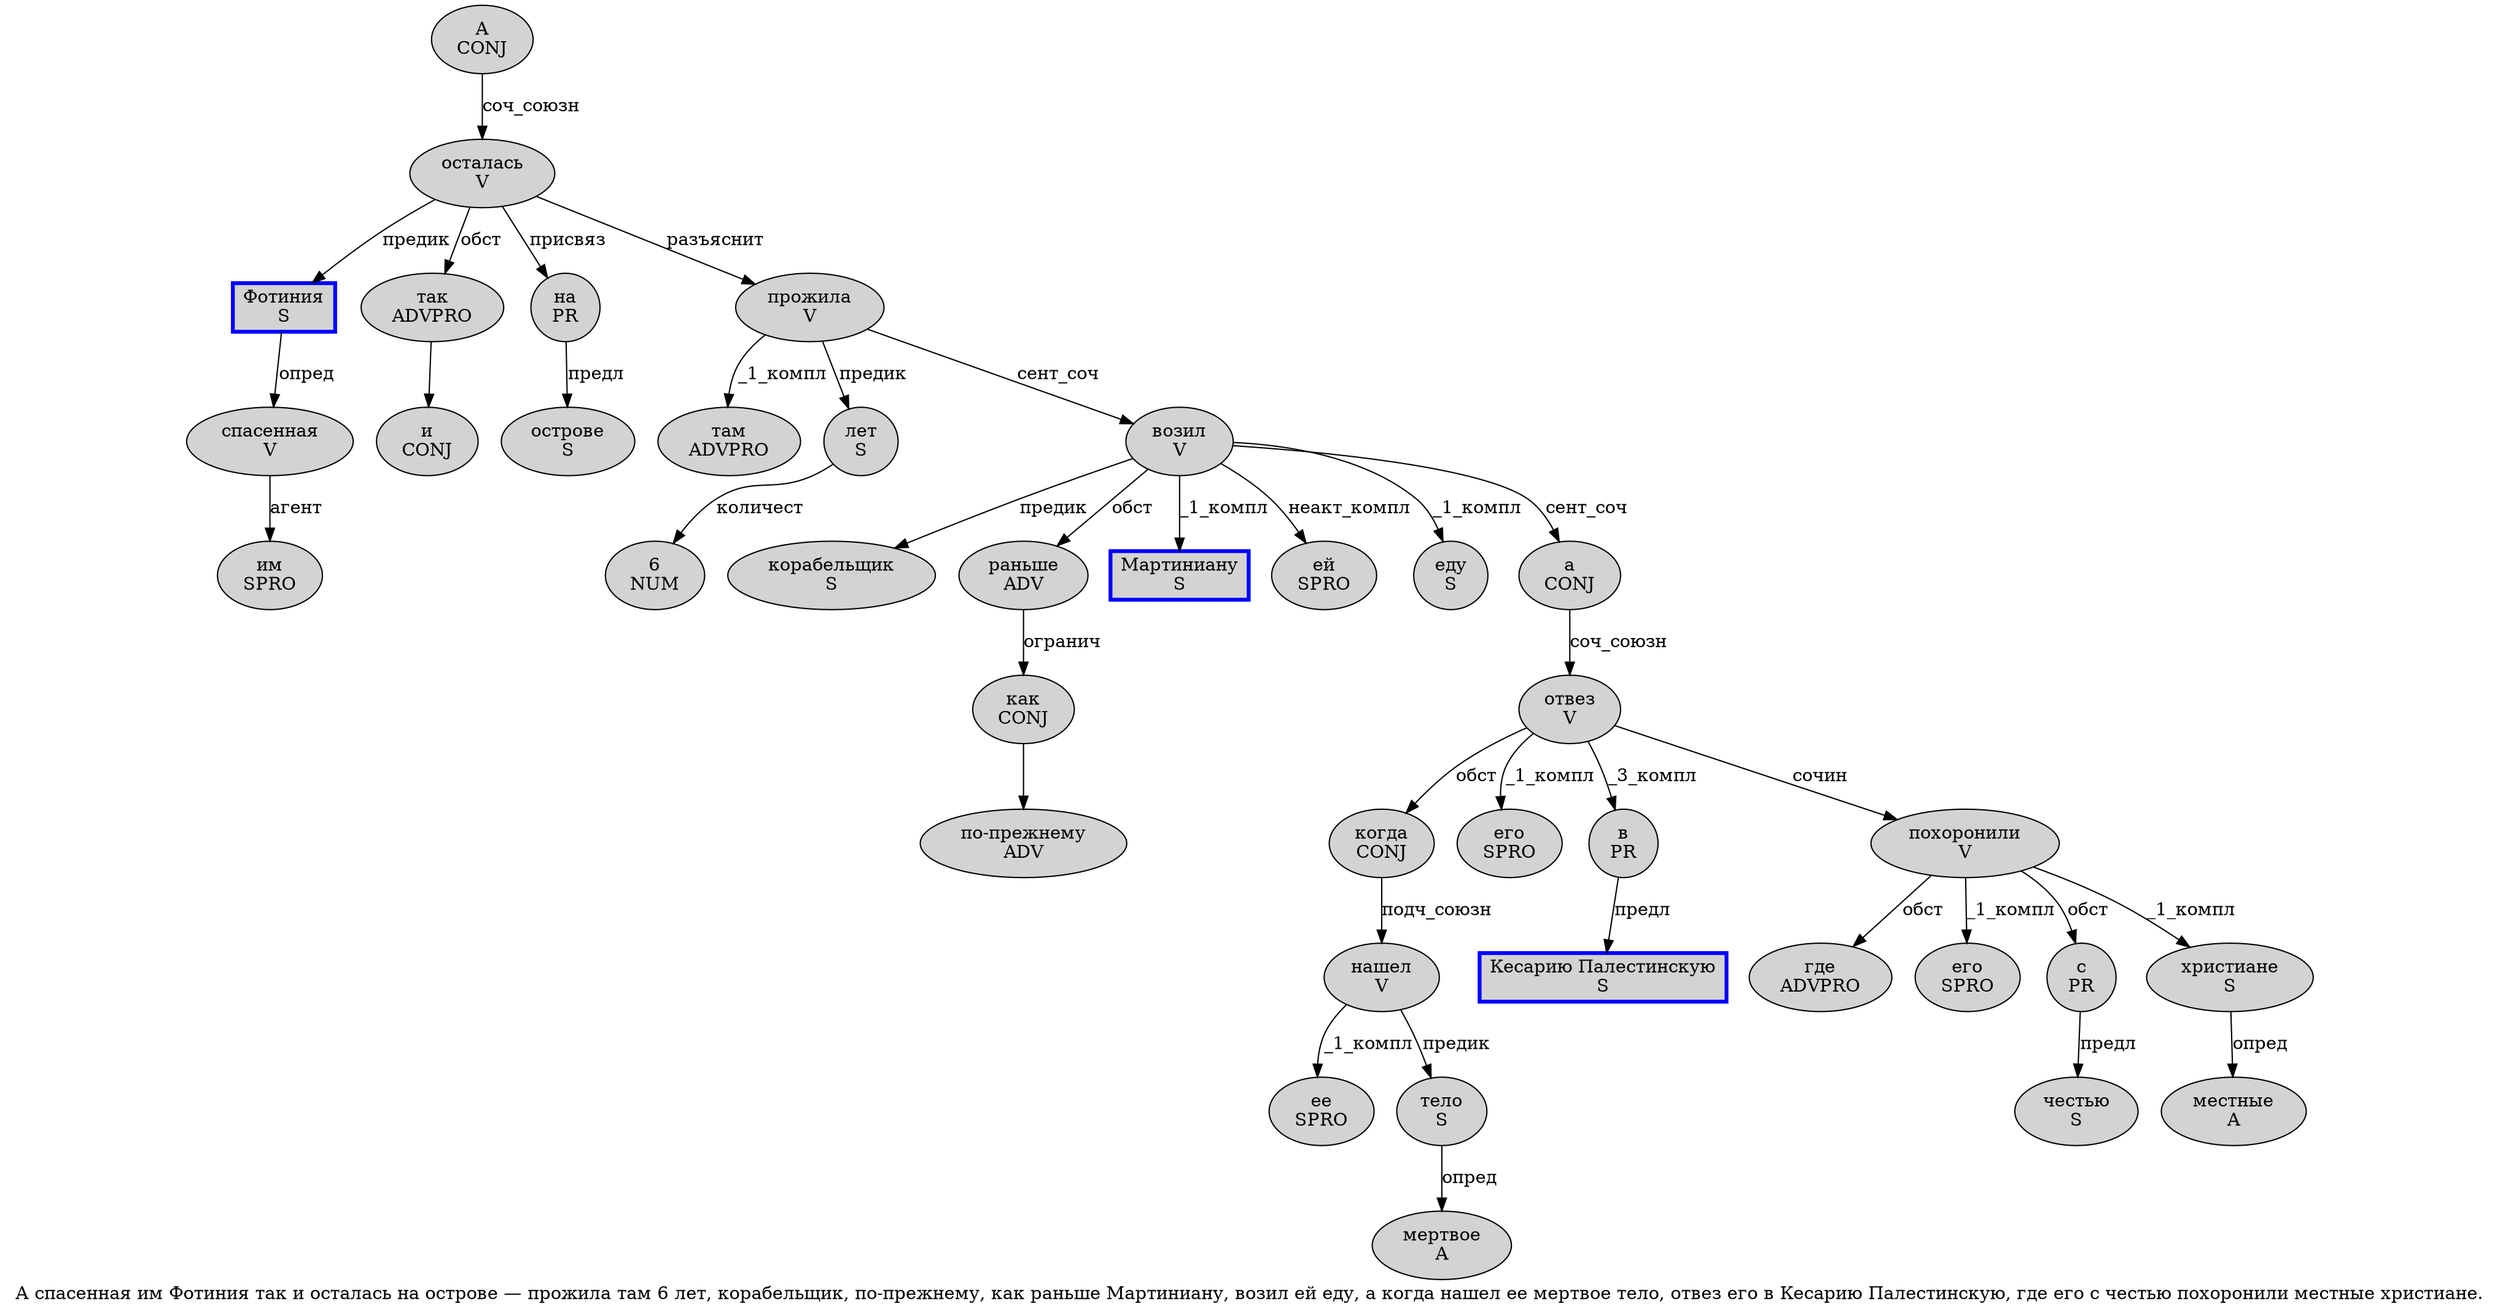 digraph SENTENCE_677 {
	graph [label="А спасенная им Фотиния так и осталась на острове — прожила там 6 лет, корабельщик, по-прежнему, как раньше Мартиниану, возил ей еду, а когда нашел ее мертвое тело, отвез его в Кесарию Палестинскую, где его с честью похоронили местные христиане."]
	node [style=filled]
		0 [label="А
CONJ" color="" fillcolor=lightgray penwidth=1 shape=ellipse]
		1 [label="спасенная
V" color="" fillcolor=lightgray penwidth=1 shape=ellipse]
		2 [label="им
SPRO" color="" fillcolor=lightgray penwidth=1 shape=ellipse]
		3 [label="Фотиния
S" color=blue fillcolor=lightgray penwidth=3 shape=box]
		4 [label="так
ADVPRO" color="" fillcolor=lightgray penwidth=1 shape=ellipse]
		5 [label="и
CONJ" color="" fillcolor=lightgray penwidth=1 shape=ellipse]
		6 [label="осталась
V" color="" fillcolor=lightgray penwidth=1 shape=ellipse]
		7 [label="на
PR" color="" fillcolor=lightgray penwidth=1 shape=ellipse]
		8 [label="острове
S" color="" fillcolor=lightgray penwidth=1 shape=ellipse]
		10 [label="прожила
V" color="" fillcolor=lightgray penwidth=1 shape=ellipse]
		11 [label="там
ADVPRO" color="" fillcolor=lightgray penwidth=1 shape=ellipse]
		12 [label="6
NUM" color="" fillcolor=lightgray penwidth=1 shape=ellipse]
		13 [label="лет
S" color="" fillcolor=lightgray penwidth=1 shape=ellipse]
		15 [label="корабельщик
S" color="" fillcolor=lightgray penwidth=1 shape=ellipse]
		17 [label="по-прежнему
ADV" color="" fillcolor=lightgray penwidth=1 shape=ellipse]
		19 [label="как
CONJ" color="" fillcolor=lightgray penwidth=1 shape=ellipse]
		20 [label="раньше
ADV" color="" fillcolor=lightgray penwidth=1 shape=ellipse]
		21 [label="Мартиниану
S" color=blue fillcolor=lightgray penwidth=3 shape=box]
		23 [label="возил
V" color="" fillcolor=lightgray penwidth=1 shape=ellipse]
		24 [label="ей
SPRO" color="" fillcolor=lightgray penwidth=1 shape=ellipse]
		25 [label="еду
S" color="" fillcolor=lightgray penwidth=1 shape=ellipse]
		27 [label="а
CONJ" color="" fillcolor=lightgray penwidth=1 shape=ellipse]
		28 [label="когда
CONJ" color="" fillcolor=lightgray penwidth=1 shape=ellipse]
		29 [label="нашел
V" color="" fillcolor=lightgray penwidth=1 shape=ellipse]
		30 [label="ее
SPRO" color="" fillcolor=lightgray penwidth=1 shape=ellipse]
		31 [label="мертвое
A" color="" fillcolor=lightgray penwidth=1 shape=ellipse]
		32 [label="тело
S" color="" fillcolor=lightgray penwidth=1 shape=ellipse]
		34 [label="отвез
V" color="" fillcolor=lightgray penwidth=1 shape=ellipse]
		35 [label="его
SPRO" color="" fillcolor=lightgray penwidth=1 shape=ellipse]
		36 [label="в
PR" color="" fillcolor=lightgray penwidth=1 shape=ellipse]
		37 [label="Кесарию Палестинскую
S" color=blue fillcolor=lightgray penwidth=3 shape=box]
		39 [label="где
ADVPRO" color="" fillcolor=lightgray penwidth=1 shape=ellipse]
		40 [label="его
SPRO" color="" fillcolor=lightgray penwidth=1 shape=ellipse]
		41 [label="с
PR" color="" fillcolor=lightgray penwidth=1 shape=ellipse]
		42 [label="честью
S" color="" fillcolor=lightgray penwidth=1 shape=ellipse]
		43 [label="похоронили
V" color="" fillcolor=lightgray penwidth=1 shape=ellipse]
		44 [label="местные
A" color="" fillcolor=lightgray penwidth=1 shape=ellipse]
		45 [label="христиане
S" color="" fillcolor=lightgray penwidth=1 shape=ellipse]
			29 -> 30 [label="_1_компл"]
			29 -> 32 [label="предик"]
			20 -> 19 [label="огранич"]
			3 -> 1 [label="опред"]
			34 -> 28 [label="обст"]
			34 -> 35 [label="_1_компл"]
			34 -> 36 [label="_3_компл"]
			34 -> 43 [label="сочин"]
			43 -> 39 [label="обст"]
			43 -> 40 [label="_1_компл"]
			43 -> 41 [label="обст"]
			43 -> 45 [label="_1_компл"]
			36 -> 37 [label="предл"]
			4 -> 5
			7 -> 8 [label="предл"]
			41 -> 42 [label="предл"]
			45 -> 44 [label="опред"]
			13 -> 12 [label="количест"]
			0 -> 6 [label="соч_союзн"]
			19 -> 17
			32 -> 31 [label="опред"]
			23 -> 15 [label="предик"]
			23 -> 20 [label="обст"]
			23 -> 21 [label="_1_компл"]
			23 -> 24 [label="неакт_компл"]
			23 -> 25 [label="_1_компл"]
			23 -> 27 [label="сент_соч"]
			27 -> 34 [label="соч_союзн"]
			1 -> 2 [label="агент"]
			10 -> 11 [label="_1_компл"]
			10 -> 13 [label="предик"]
			10 -> 23 [label="сент_соч"]
			28 -> 29 [label="подч_союзн"]
			6 -> 3 [label="предик"]
			6 -> 4 [label="обст"]
			6 -> 7 [label="присвяз"]
			6 -> 10 [label="разъяснит"]
}